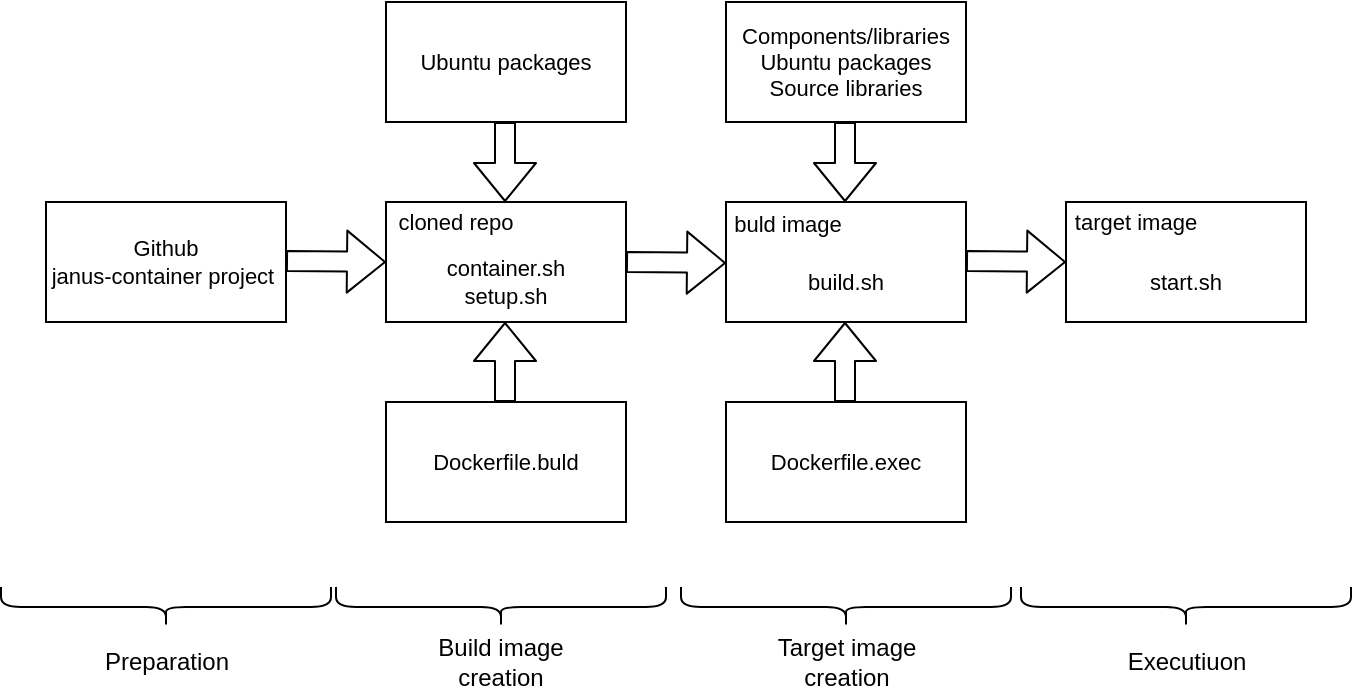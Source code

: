 <mxfile version="13.7.3" type="device"><diagram id="k8wV4-_9l2_7efN2P8TR" name="Page-1"><mxGraphModel dx="1086" dy="806" grid="1" gridSize="10" guides="1" tooltips="1" connect="1" arrows="1" fold="1" page="1" pageScale="1" pageWidth="850" pageHeight="1100" math="0" shadow="0"><root><mxCell id="0"/><mxCell id="1" parent="0"/><mxCell id="vmIsEudxR5RkC8H56sU4-1" value="Github&lt;br style=&quot;font-size: 11px;&quot;&gt;janus-container project&amp;nbsp;" style="rounded=0;whiteSpace=wrap;html=1;fontSize=11;" parent="1" vertex="1"><mxGeometry x="100" y="220" width="120" height="60" as="geometry"/></mxCell><mxCell id="vmIsEudxR5RkC8H56sU4-5" value="Components/libraries&lt;br style=&quot;font-size: 11px;&quot;&gt;Ubuntu packages&lt;br style=&quot;font-size: 11px;&quot;&gt;Source libraries" style="rounded=0;whiteSpace=wrap;html=1;fontSize=11;" parent="1" vertex="1"><mxGeometry x="440" y="120" width="120" height="60" as="geometry"/></mxCell><mxCell id="vmIsEudxR5RkC8H56sU4-6" value="" style="rounded=0;whiteSpace=wrap;html=1;fontSize=11;" parent="1" vertex="1"><mxGeometry x="440" y="220" width="120" height="60" as="geometry"/></mxCell><mxCell id="vmIsEudxR5RkC8H56sU4-7" value="" style="shape=flexArrow;endArrow=classic;html=1;" parent="1" edge="1"><mxGeometry width="50" height="50" relative="1" as="geometry"><mxPoint x="220" y="249.5" as="sourcePoint"/><mxPoint x="270" y="250" as="targetPoint"/></mxGeometry></mxCell><mxCell id="vmIsEudxR5RkC8H56sU4-8" value="" style="rounded=0;whiteSpace=wrap;html=1;fontSize=11;" parent="1" vertex="1"><mxGeometry x="610" y="220" width="120" height="60" as="geometry"/></mxCell><mxCell id="vmIsEudxR5RkC8H56sU4-13" value="" style="rounded=0;whiteSpace=wrap;html=1;fontSize=11;" parent="1" vertex="1"><mxGeometry x="270" y="220" width="120" height="60" as="geometry"/></mxCell><mxCell id="vmIsEudxR5RkC8H56sU4-15" value="" style="shape=flexArrow;endArrow=classic;html=1;" parent="1" edge="1"><mxGeometry width="50" height="50" relative="1" as="geometry"><mxPoint x="390" y="250" as="sourcePoint"/><mxPoint x="440" y="250.5" as="targetPoint"/></mxGeometry></mxCell><mxCell id="vmIsEudxR5RkC8H56sU4-16" value="" style="shape=flexArrow;endArrow=classic;html=1;" parent="1" edge="1"><mxGeometry width="50" height="50" relative="1" as="geometry"><mxPoint x="560" y="249.5" as="sourcePoint"/><mxPoint x="610" y="250" as="targetPoint"/></mxGeometry></mxCell><mxCell id="vmIsEudxR5RkC8H56sU4-17" value="Dockerfile.buld" style="rounded=0;whiteSpace=wrap;html=1;fontSize=11;" parent="1" vertex="1"><mxGeometry x="270" y="320" width="120" height="60" as="geometry"/></mxCell><mxCell id="vmIsEudxR5RkC8H56sU4-18" value="Ubuntu packages" style="rounded=0;whiteSpace=wrap;html=1;fontSize=11;" parent="1" vertex="1"><mxGeometry x="270" y="120" width="120" height="60" as="geometry"/></mxCell><mxCell id="vmIsEudxR5RkC8H56sU4-19" value="Dockerfile.exec" style="rounded=0;whiteSpace=wrap;html=1;fontSize=11;" parent="1" vertex="1"><mxGeometry x="440" y="320" width="120" height="60" as="geometry"/></mxCell><mxCell id="vmIsEudxR5RkC8H56sU4-21" value="" style="shape=flexArrow;endArrow=classic;html=1;" parent="1" edge="1"><mxGeometry width="50" height="50" relative="1" as="geometry"><mxPoint x="329.5" y="320" as="sourcePoint"/><mxPoint x="329.5" y="280" as="targetPoint"/></mxGeometry></mxCell><mxCell id="vmIsEudxR5RkC8H56sU4-23" value="" style="shape=flexArrow;endArrow=classic;html=1;" parent="1" edge="1"><mxGeometry width="50" height="50" relative="1" as="geometry"><mxPoint x="329.5" y="180" as="sourcePoint"/><mxPoint x="329.5" y="220" as="targetPoint"/></mxGeometry></mxCell><mxCell id="vmIsEudxR5RkC8H56sU4-25" value="" style="shape=flexArrow;endArrow=classic;html=1;" parent="1" edge="1"><mxGeometry width="50" height="50" relative="1" as="geometry"><mxPoint x="499.5" y="320" as="sourcePoint"/><mxPoint x="499.5" y="280" as="targetPoint"/></mxGeometry></mxCell><mxCell id="vmIsEudxR5RkC8H56sU4-28" value="" style="shape=flexArrow;endArrow=classic;html=1;" parent="1" edge="1"><mxGeometry width="50" height="50" relative="1" as="geometry"><mxPoint x="499.5" y="180" as="sourcePoint"/><mxPoint x="499.5" y="220" as="targetPoint"/></mxGeometry></mxCell><mxCell id="vmIsEudxR5RkC8H56sU4-29" value="cloned repo" style="text;html=1;strokeColor=none;fillColor=none;align=center;verticalAlign=middle;whiteSpace=wrap;rounded=0;fontSize=11;" parent="1" vertex="1"><mxGeometry x="270" y="220" width="70" height="20" as="geometry"/></mxCell><mxCell id="vmIsEudxR5RkC8H56sU4-30" value="container.sh&lt;br&gt;setup.sh" style="text;html=1;strokeColor=none;fillColor=none;align=center;verticalAlign=middle;whiteSpace=wrap;rounded=0;fontSize=11;" parent="1" vertex="1"><mxGeometry x="310" y="250" width="40" height="20" as="geometry"/></mxCell><mxCell id="vmIsEudxR5RkC8H56sU4-31" value="build.sh" style="text;html=1;strokeColor=none;fillColor=none;align=center;verticalAlign=middle;whiteSpace=wrap;rounded=0;fontSize=11;" parent="1" vertex="1"><mxGeometry x="480" y="250" width="40" height="20" as="geometry"/></mxCell><mxCell id="vmIsEudxR5RkC8H56sU4-32" value="buld image" style="text;html=1;strokeColor=none;fillColor=none;align=center;verticalAlign=middle;whiteSpace=wrap;rounded=0;fontSize=11;" parent="1" vertex="1"><mxGeometry x="441" y="221" width="60" height="20" as="geometry"/></mxCell><mxCell id="vmIsEudxR5RkC8H56sU4-34" value="start.sh" style="text;html=1;strokeColor=none;fillColor=none;align=center;verticalAlign=middle;whiteSpace=wrap;rounded=0;fontSize=11;" parent="1" vertex="1"><mxGeometry x="650" y="250" width="40" height="20" as="geometry"/></mxCell><mxCell id="vmIsEudxR5RkC8H56sU4-35" value="target image" style="text;html=1;strokeColor=none;fillColor=none;align=center;verticalAlign=middle;whiteSpace=wrap;rounded=0;fontSize=11;" parent="1" vertex="1"><mxGeometry x="610" y="220" width="70" height="20" as="geometry"/></mxCell><mxCell id="As4KhQmSSuPogFDk2XYZ-1" value="" style="shape=curlyBracket;whiteSpace=wrap;html=1;rounded=1;rotation=-90;" parent="1" vertex="1"><mxGeometry x="317.5" y="340" width="20" height="165" as="geometry"/></mxCell><mxCell id="As4KhQmSSuPogFDk2XYZ-2" value="" style="shape=curlyBracket;whiteSpace=wrap;html=1;rounded=1;rotation=-90;" parent="1" vertex="1"><mxGeometry x="490" y="340" width="20" height="165" as="geometry"/></mxCell><mxCell id="As4KhQmSSuPogFDk2XYZ-3" value="Build image creation" style="text;html=1;strokeColor=none;fillColor=none;align=center;verticalAlign=middle;whiteSpace=wrap;rounded=0;" parent="1" vertex="1"><mxGeometry x="291.25" y="440" width="72.5" height="20" as="geometry"/></mxCell><mxCell id="As4KhQmSSuPogFDk2XYZ-4" value="Target image creation" style="text;html=1;strokeColor=none;fillColor=none;align=center;verticalAlign=middle;whiteSpace=wrap;rounded=0;" parent="1" vertex="1"><mxGeometry x="463.75" y="440" width="72.5" height="20" as="geometry"/></mxCell><mxCell id="oRk7Pb1mWARGuSMb2NYX-1" value="" style="shape=curlyBracket;whiteSpace=wrap;html=1;rounded=1;rotation=-90;" vertex="1" parent="1"><mxGeometry x="150" y="340" width="20" height="165" as="geometry"/></mxCell><mxCell id="oRk7Pb1mWARGuSMb2NYX-2" value="Preparation" style="text;html=1;strokeColor=none;fillColor=none;align=center;verticalAlign=middle;whiteSpace=wrap;rounded=0;" vertex="1" parent="1"><mxGeometry x="123.75" y="440" width="72.5" height="20" as="geometry"/></mxCell><mxCell id="oRk7Pb1mWARGuSMb2NYX-3" value="" style="shape=curlyBracket;whiteSpace=wrap;html=1;rounded=1;rotation=-90;" vertex="1" parent="1"><mxGeometry x="660" y="340" width="20" height="165" as="geometry"/></mxCell><mxCell id="oRk7Pb1mWARGuSMb2NYX-4" value="Executiuon" style="text;html=1;strokeColor=none;fillColor=none;align=center;verticalAlign=middle;whiteSpace=wrap;rounded=0;" vertex="1" parent="1"><mxGeometry x="633.75" y="440" width="72.5" height="20" as="geometry"/></mxCell></root></mxGraphModel></diagram></mxfile>